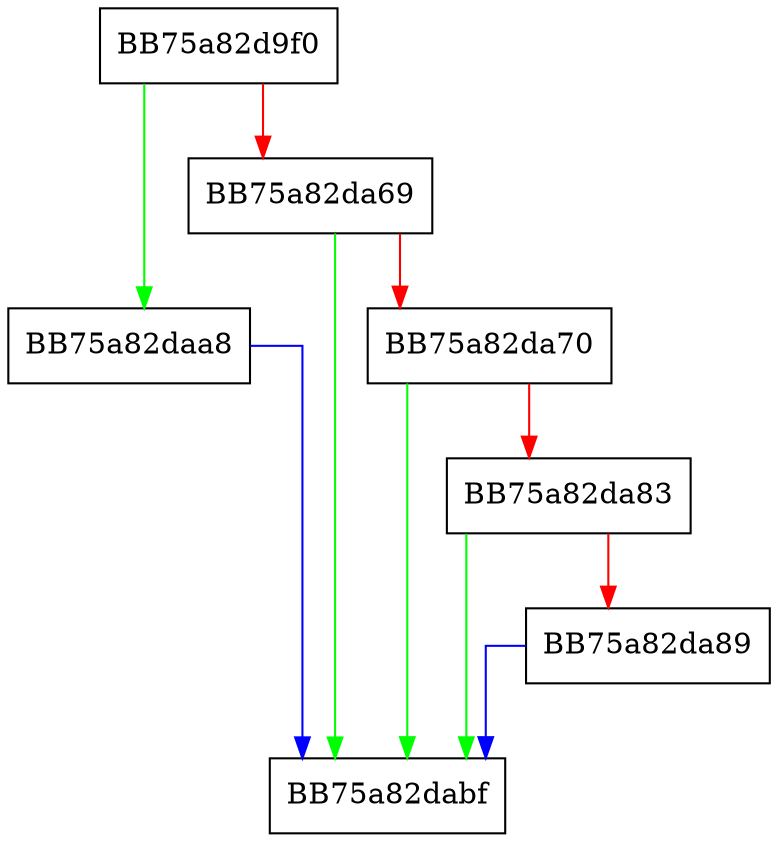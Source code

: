 digraph CreateFakeContext {
  node [shape="box"];
  graph [splines=ortho];
  BB75a82d9f0 -> BB75a82daa8 [color="green"];
  BB75a82d9f0 -> BB75a82da69 [color="red"];
  BB75a82da69 -> BB75a82dabf [color="green"];
  BB75a82da69 -> BB75a82da70 [color="red"];
  BB75a82da70 -> BB75a82dabf [color="green"];
  BB75a82da70 -> BB75a82da83 [color="red"];
  BB75a82da83 -> BB75a82dabf [color="green"];
  BB75a82da83 -> BB75a82da89 [color="red"];
  BB75a82da89 -> BB75a82dabf [color="blue"];
  BB75a82daa8 -> BB75a82dabf [color="blue"];
}